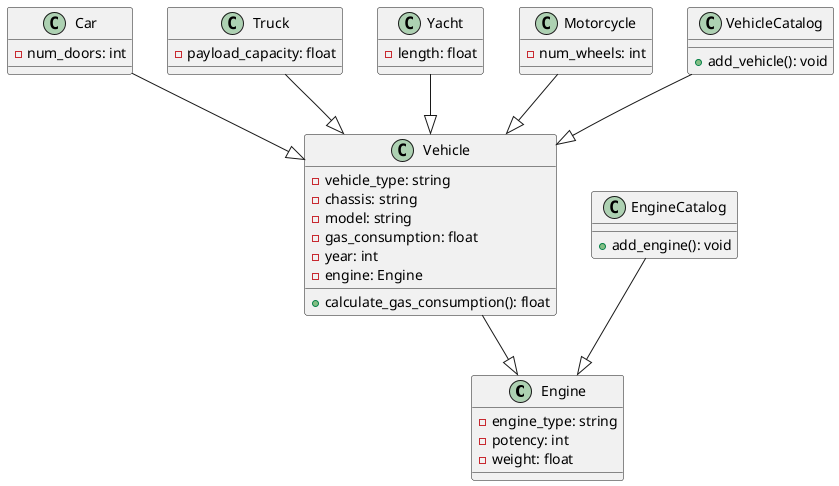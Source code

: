 @startuml class

class Engine {
    - engine_type: string
    - potency: int
    - weight: float
}

class Vehicle {
    - vehicle_type: string
    - chassis: string
    - model: string
    - gas_consumption: float
    - year: int
    - engine: Engine
    + calculate_gas_consumption(): float
}

class Car {
    - num_doors: int
}

class Truck {
    - payload_capacity: float
}

class Yacht {
    - length: float
}

class Motorcycle {
    - num_wheels: int
}

class EngineCatalog {
    + add_engine(): void
}

class VehicleCatalog {
    + add_vehicle(): void
}

Vehicle --|> Engine
Car --|> Vehicle
Truck --|> Vehicle
Yacht --|> Vehicle
Motorcycle --|> Vehicle
EngineCatalog --|> Engine
VehicleCatalog --|> Vehicle

@enduml
